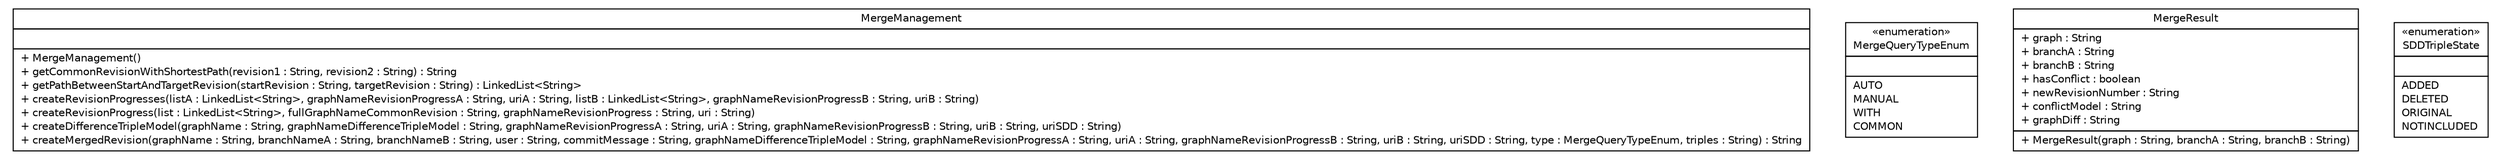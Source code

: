 #!/usr/local/bin/dot
#
# Class diagram 
# Generated by UMLGraph version R5_6-24-gf6e263 (http://www.umlgraph.org/)
#

digraph G {
	edge [fontname="Helvetica",fontsize=10,labelfontname="Helvetica",labelfontsize=10];
	node [fontname="Helvetica",fontsize=10,shape=plaintext];
	nodesep=0.25;
	ranksep=0.5;
	// de.tud.plt.r43ples.merge.MergeManagement
	c175 [label=<<table title="de.tud.plt.r43ples.merge.MergeManagement" border="0" cellborder="1" cellspacing="0" cellpadding="2" port="p" href="./MergeManagement.html">
		<tr><td><table border="0" cellspacing="0" cellpadding="1">
<tr><td align="center" balign="center"> MergeManagement </td></tr>
		</table></td></tr>
		<tr><td><table border="0" cellspacing="0" cellpadding="1">
<tr><td align="left" balign="left">  </td></tr>
		</table></td></tr>
		<tr><td><table border="0" cellspacing="0" cellpadding="1">
<tr><td align="left" balign="left"> + MergeManagement() </td></tr>
<tr><td align="left" balign="left"> + getCommonRevisionWithShortestPath(revision1 : String, revision2 : String) : String </td></tr>
<tr><td align="left" balign="left"> + getPathBetweenStartAndTargetRevision(startRevision : String, targetRevision : String) : LinkedList&lt;String&gt; </td></tr>
<tr><td align="left" balign="left"> + createRevisionProgresses(listA : LinkedList&lt;String&gt;, graphNameRevisionProgressA : String, uriA : String, listB : LinkedList&lt;String&gt;, graphNameRevisionProgressB : String, uriB : String) </td></tr>
<tr><td align="left" balign="left"> + createRevisionProgress(list : LinkedList&lt;String&gt;, fullGraphNameCommonRevision : String, graphNameRevisionProgress : String, uri : String) </td></tr>
<tr><td align="left" balign="left"> + createDifferenceTripleModel(graphName : String, graphNameDifferenceTripleModel : String, graphNameRevisionProgressA : String, uriA : String, graphNameRevisionProgressB : String, uriB : String, uriSDD : String) </td></tr>
<tr><td align="left" balign="left"> + createMergedRevision(graphName : String, branchNameA : String, branchNameB : String, user : String, commitMessage : String, graphNameDifferenceTripleModel : String, graphNameRevisionProgressA : String, uriA : String, graphNameRevisionProgressB : String, uriB : String, uriSDD : String, type : MergeQueryTypeEnum, triples : String) : String </td></tr>
		</table></td></tr>
		</table>>, URL="./MergeManagement.html", fontname="Helvetica", fontcolor="black", fontsize=10.0];
	// de.tud.plt.r43ples.merge.MergeQueryTypeEnum
	c176 [label=<<table title="de.tud.plt.r43ples.merge.MergeQueryTypeEnum" border="0" cellborder="1" cellspacing="0" cellpadding="2" port="p" href="./MergeQueryTypeEnum.html">
		<tr><td><table border="0" cellspacing="0" cellpadding="1">
<tr><td align="center" balign="center"> &#171;enumeration&#187; </td></tr>
<tr><td align="center" balign="center"> MergeQueryTypeEnum </td></tr>
		</table></td></tr>
		<tr><td><table border="0" cellspacing="0" cellpadding="1">
<tr><td align="left" balign="left">  </td></tr>
		</table></td></tr>
		<tr><td><table border="0" cellspacing="0" cellpadding="1">
<tr><td align="left" balign="left"> AUTO </td></tr>
<tr><td align="left" balign="left"> MANUAL </td></tr>
<tr><td align="left" balign="left"> WITH </td></tr>
<tr><td align="left" balign="left"> COMMON </td></tr>
		</table></td></tr>
		</table>>, URL="./MergeQueryTypeEnum.html", fontname="Helvetica", fontcolor="black", fontsize=10.0];
	// de.tud.plt.r43ples.merge.MergeResult
	c177 [label=<<table title="de.tud.plt.r43ples.merge.MergeResult" border="0" cellborder="1" cellspacing="0" cellpadding="2" port="p" href="./MergeResult.html">
		<tr><td><table border="0" cellspacing="0" cellpadding="1">
<tr><td align="center" balign="center"> MergeResult </td></tr>
		</table></td></tr>
		<tr><td><table border="0" cellspacing="0" cellpadding="1">
<tr><td align="left" balign="left"> + graph : String </td></tr>
<tr><td align="left" balign="left"> + branchA : String </td></tr>
<tr><td align="left" balign="left"> + branchB : String </td></tr>
<tr><td align="left" balign="left"> + hasConflict : boolean </td></tr>
<tr><td align="left" balign="left"> + newRevisionNumber : String </td></tr>
<tr><td align="left" balign="left"> + conflictModel : String </td></tr>
<tr><td align="left" balign="left"> + graphDiff : String </td></tr>
		</table></td></tr>
		<tr><td><table border="0" cellspacing="0" cellpadding="1">
<tr><td align="left" balign="left"> + MergeResult(graph : String, branchA : String, branchB : String) </td></tr>
		</table></td></tr>
		</table>>, URL="./MergeResult.html", fontname="Helvetica", fontcolor="black", fontsize=10.0];
	// de.tud.plt.r43ples.merge.SDDTripleState
	c178 [label=<<table title="de.tud.plt.r43ples.merge.SDDTripleState" border="0" cellborder="1" cellspacing="0" cellpadding="2" port="p" href="./SDDTripleState.html">
		<tr><td><table border="0" cellspacing="0" cellpadding="1">
<tr><td align="center" balign="center"> &#171;enumeration&#187; </td></tr>
<tr><td align="center" balign="center"> SDDTripleState </td></tr>
		</table></td></tr>
		<tr><td><table border="0" cellspacing="0" cellpadding="1">
<tr><td align="left" balign="left">  </td></tr>
		</table></td></tr>
		<tr><td><table border="0" cellspacing="0" cellpadding="1">
<tr><td align="left" balign="left"> ADDED </td></tr>
<tr><td align="left" balign="left"> DELETED </td></tr>
<tr><td align="left" balign="left"> ORIGINAL </td></tr>
<tr><td align="left" balign="left"> NOTINCLUDED </td></tr>
		</table></td></tr>
		</table>>, URL="./SDDTripleState.html", fontname="Helvetica", fontcolor="black", fontsize=10.0];
}

